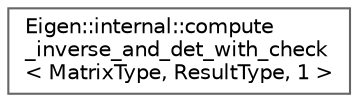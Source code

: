 digraph "类继承关系图"
{
 // LATEX_PDF_SIZE
  bgcolor="transparent";
  edge [fontname=Helvetica,fontsize=10,labelfontname=Helvetica,labelfontsize=10];
  node [fontname=Helvetica,fontsize=10,shape=box,height=0.2,width=0.4];
  rankdir="LR";
  Node0 [id="Node000000",label="Eigen::internal::compute\l_inverse_and_det_with_check\l\< MatrixType, ResultType, 1 \>",height=0.2,width=0.4,color="grey40", fillcolor="white", style="filled",URL="$struct_eigen_1_1internal_1_1compute__inverse__and__det__with__check_3_01_matrix_type_00_01_result_type_00_011_01_4.html",tooltip=" "];
}
